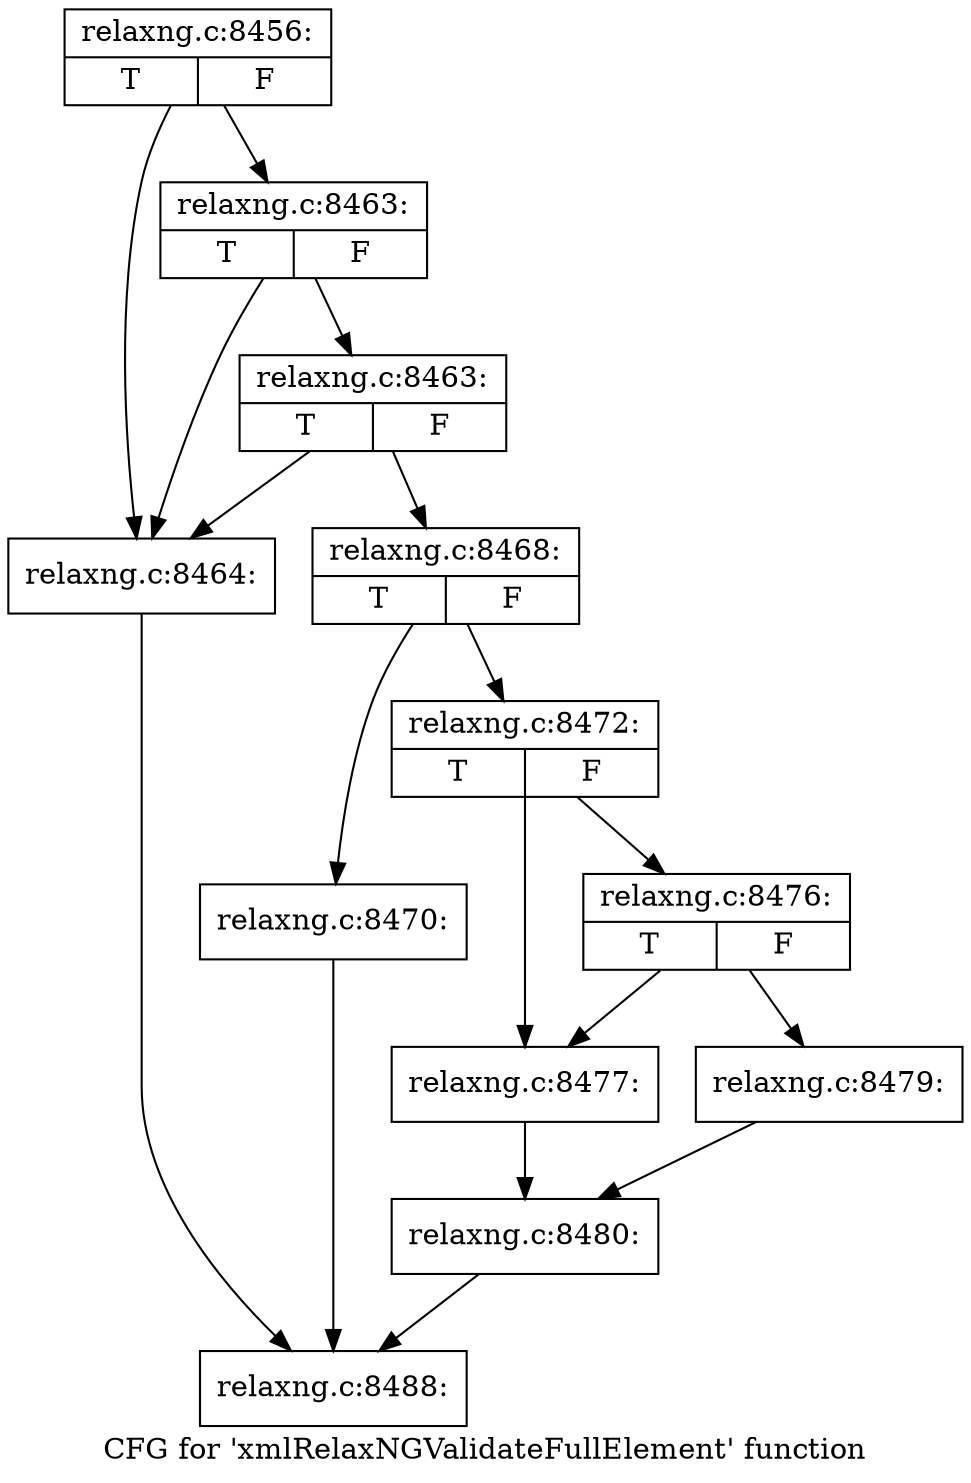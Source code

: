 digraph "CFG for 'xmlRelaxNGValidateFullElement' function" {
	label="CFG for 'xmlRelaxNGValidateFullElement' function";

	Node0x3a5d320 [shape=record,label="{relaxng.c:8456:|{<s0>T|<s1>F}}"];
	Node0x3a5d320 -> Node0x3a5e9f0;
	Node0x3a5d320 -> Node0x3a5eb10;
	Node0x3a5eb10 [shape=record,label="{relaxng.c:8463:|{<s0>T|<s1>F}}"];
	Node0x3a5eb10 -> Node0x3a5e9f0;
	Node0x3a5eb10 -> Node0x3a5ea90;
	Node0x3a5ea90 [shape=record,label="{relaxng.c:8463:|{<s0>T|<s1>F}}"];
	Node0x3a5ea90 -> Node0x3a5e9f0;
	Node0x3a5ea90 -> Node0x3a5ea40;
	Node0x3a5e9f0 [shape=record,label="{relaxng.c:8464:}"];
	Node0x3a5e9f0 -> Node0x3a58f20;
	Node0x3a5ea40 [shape=record,label="{relaxng.c:8468:|{<s0>T|<s1>F}}"];
	Node0x3a5ea40 -> Node0x3a5fdf0;
	Node0x3a5ea40 -> Node0x3a60120;
	Node0x3a5fdf0 [shape=record,label="{relaxng.c:8470:}"];
	Node0x3a5fdf0 -> Node0x3a58f20;
	Node0x3a60120 [shape=record,label="{relaxng.c:8472:|{<s0>T|<s1>F}}"];
	Node0x3a60120 -> Node0x39ffd00;
	Node0x3a60120 -> Node0x3a002a0;
	Node0x3a002a0 [shape=record,label="{relaxng.c:8476:|{<s0>T|<s1>F}}"];
	Node0x3a002a0 -> Node0x39ffd00;
	Node0x3a002a0 -> Node0x39fffe0;
	Node0x39ffd00 [shape=record,label="{relaxng.c:8477:}"];
	Node0x39ffd00 -> Node0x3a00030;
	Node0x39fffe0 [shape=record,label="{relaxng.c:8479:}"];
	Node0x39fffe0 -> Node0x3a00030;
	Node0x3a00030 [shape=record,label="{relaxng.c:8480:}"];
	Node0x3a00030 -> Node0x3a58f20;
	Node0x3a58f20 [shape=record,label="{relaxng.c:8488:}"];
}
